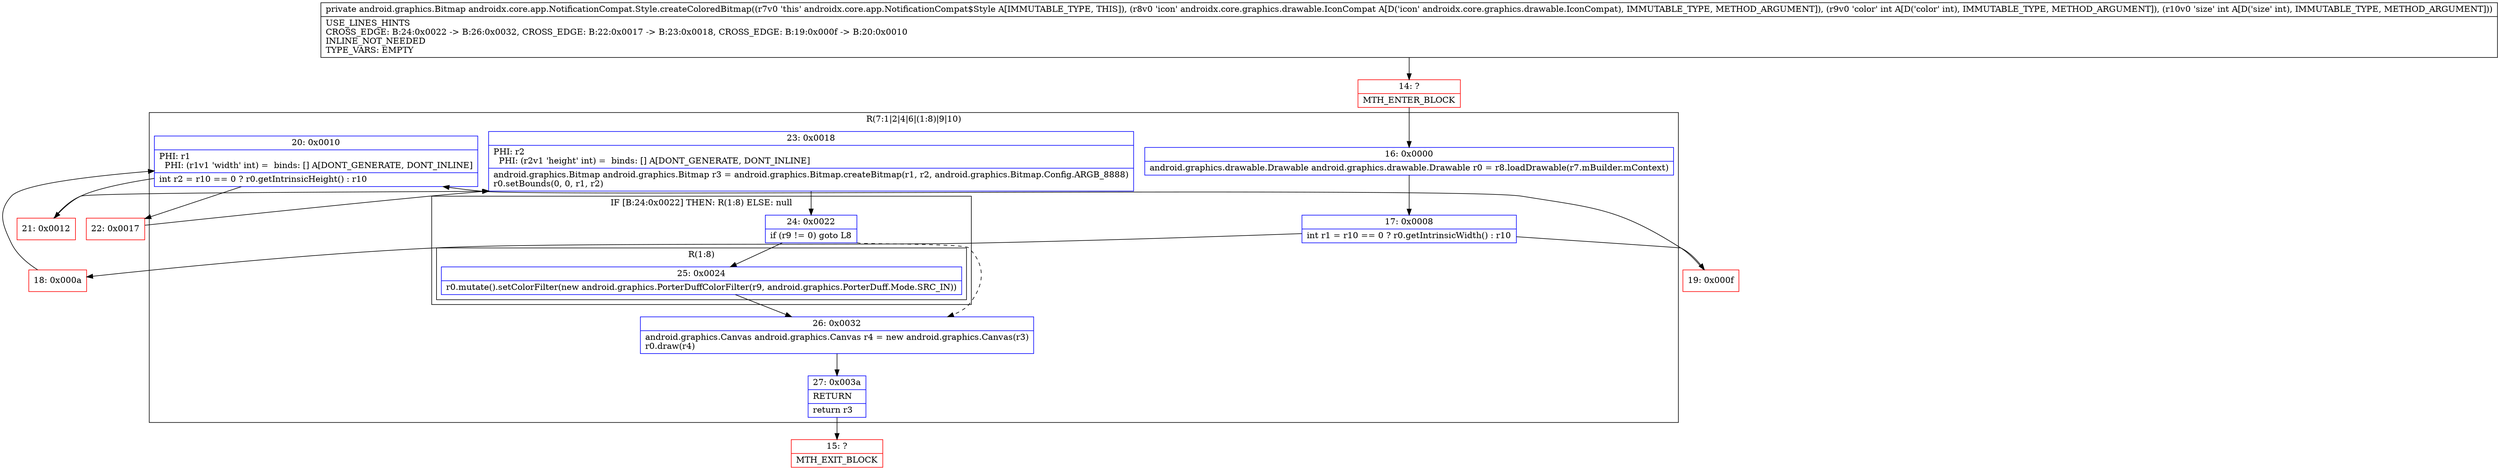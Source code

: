 digraph "CFG forandroidx.core.app.NotificationCompat.Style.createColoredBitmap(Landroidx\/core\/graphics\/drawable\/IconCompat;II)Landroid\/graphics\/Bitmap;" {
subgraph cluster_Region_270600144 {
label = "R(7:1|2|4|6|(1:8)|9|10)";
node [shape=record,color=blue];
Node_16 [shape=record,label="{16\:\ 0x0000|android.graphics.drawable.Drawable android.graphics.drawable.Drawable r0 = r8.loadDrawable(r7.mBuilder.mContext)\l}"];
Node_17 [shape=record,label="{17\:\ 0x0008|int r1 = r10 == 0 ? r0.getIntrinsicWidth() : r10\l}"];
Node_20 [shape=record,label="{20\:\ 0x0010|PHI: r1 \l  PHI: (r1v1 'width' int) =  binds: [] A[DONT_GENERATE, DONT_INLINE]\l|int r2 = r10 == 0 ? r0.getIntrinsicHeight() : r10\l}"];
Node_23 [shape=record,label="{23\:\ 0x0018|PHI: r2 \l  PHI: (r2v1 'height' int) =  binds: [] A[DONT_GENERATE, DONT_INLINE]\l|android.graphics.Bitmap android.graphics.Bitmap r3 = android.graphics.Bitmap.createBitmap(r1, r2, android.graphics.Bitmap.Config.ARGB_8888)\lr0.setBounds(0, 0, r1, r2)\l}"];
subgraph cluster_IfRegion_1940729146 {
label = "IF [B:24:0x0022] THEN: R(1:8) ELSE: null";
node [shape=record,color=blue];
Node_24 [shape=record,label="{24\:\ 0x0022|if (r9 != 0) goto L8\l}"];
subgraph cluster_Region_1799986216 {
label = "R(1:8)";
node [shape=record,color=blue];
Node_25 [shape=record,label="{25\:\ 0x0024|r0.mutate().setColorFilter(new android.graphics.PorterDuffColorFilter(r9, android.graphics.PorterDuff.Mode.SRC_IN))\l}"];
}
}
Node_26 [shape=record,label="{26\:\ 0x0032|android.graphics.Canvas android.graphics.Canvas r4 = new android.graphics.Canvas(r3)\lr0.draw(r4)\l}"];
Node_27 [shape=record,label="{27\:\ 0x003a|RETURN\l|return r3\l}"];
}
Node_14 [shape=record,color=red,label="{14\:\ ?|MTH_ENTER_BLOCK\l}"];
Node_18 [shape=record,color=red,label="{18\:\ 0x000a}"];
Node_21 [shape=record,color=red,label="{21\:\ 0x0012}"];
Node_15 [shape=record,color=red,label="{15\:\ ?|MTH_EXIT_BLOCK\l}"];
Node_22 [shape=record,color=red,label="{22\:\ 0x0017}"];
Node_19 [shape=record,color=red,label="{19\:\ 0x000f}"];
MethodNode[shape=record,label="{private android.graphics.Bitmap androidx.core.app.NotificationCompat.Style.createColoredBitmap((r7v0 'this' androidx.core.app.NotificationCompat$Style A[IMMUTABLE_TYPE, THIS]), (r8v0 'icon' androidx.core.graphics.drawable.IconCompat A[D('icon' androidx.core.graphics.drawable.IconCompat), IMMUTABLE_TYPE, METHOD_ARGUMENT]), (r9v0 'color' int A[D('color' int), IMMUTABLE_TYPE, METHOD_ARGUMENT]), (r10v0 'size' int A[D('size' int), IMMUTABLE_TYPE, METHOD_ARGUMENT]))  | USE_LINES_HINTS\lCROSS_EDGE: B:24:0x0022 \-\> B:26:0x0032, CROSS_EDGE: B:22:0x0017 \-\> B:23:0x0018, CROSS_EDGE: B:19:0x000f \-\> B:20:0x0010\lINLINE_NOT_NEEDED\lTYPE_VARS: EMPTY\l}"];
MethodNode -> Node_14;Node_16 -> Node_17;
Node_17 -> Node_18;
Node_17 -> Node_19;
Node_20 -> Node_21;
Node_20 -> Node_22;
Node_23 -> Node_24;
Node_24 -> Node_25;
Node_24 -> Node_26[style=dashed];
Node_25 -> Node_26;
Node_26 -> Node_27;
Node_27 -> Node_15;
Node_14 -> Node_16;
Node_18 -> Node_20;
Node_21 -> Node_23;
Node_22 -> Node_23;
Node_19 -> Node_20;
}


